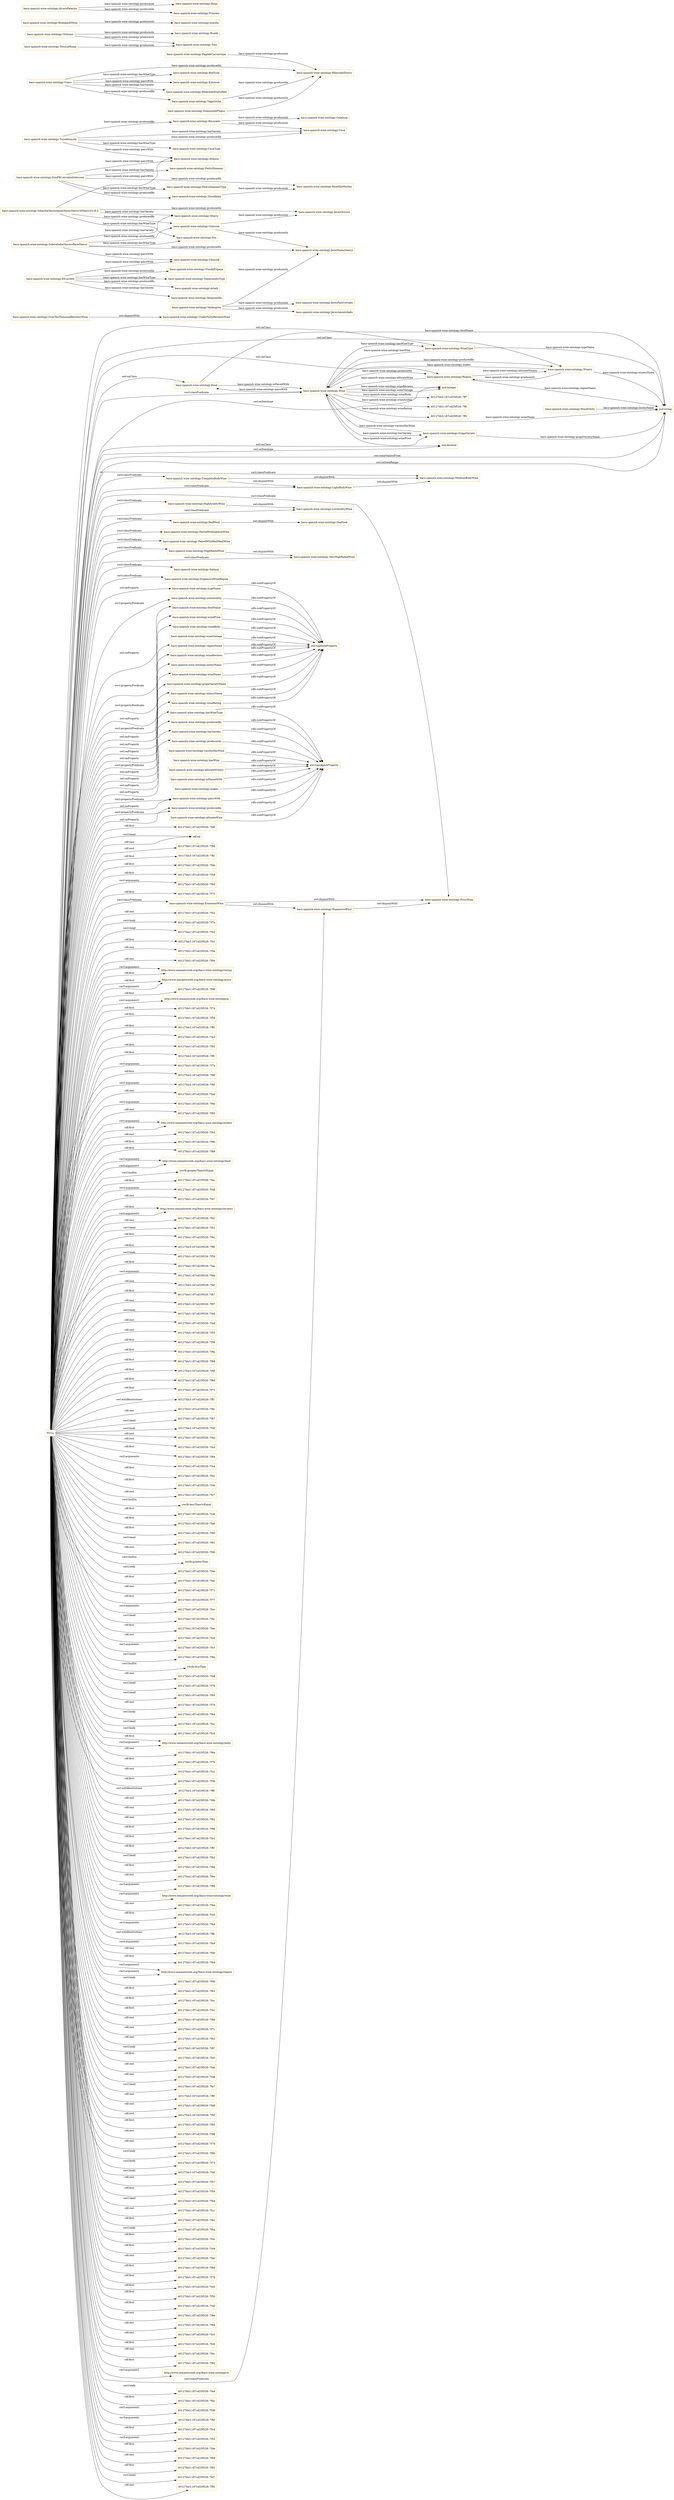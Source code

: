 digraph ar2dtool_diagram { 
rankdir=LR;
size="1501"
node [shape = rectangle, color="orange"]; "baco-spanish-wine-ontology:Food" "baco-spanish-wine-ontology:GrapeVariety" "baco-spanish-wine-ontology:MediumBodyWine" "baco-spanish-wine-ontology:Region" "baco-spanish-wine-ontology:EconomicWine" "baco-spanish-wine-ontology:HighAcidityWine" "baco-spanish-wine-ontology:OverTenThousendReviewsWine" "baco-spanish-wine-ontology:LightBodyWine" "baco-spanish-wine-ontology:RedMeat" "baco-spanish-wine-ontology:PairedWithSalmonWine" "baco-spanish-wine-ontology:PairedWithRedMeatWine" "baco-spanish-wine-ontology:WineType" "baco-spanish-wine-ontology:WineEntity" "baco-spanish-wine-ontology:UnderFortyReviewsWine" "baco-spanish-wine-ontology:PricyWine" "baco-spanish-wine-ontology:ExpensiveWine" "baco-spanish-wine-ontology:Winery" "baco-spanish-wine-ontology:VeryHighRatedWine" "baco-spanish-wine-ontology:LowAcidityWine" "baco-spanish-wine-ontology:CompleteBodyWine" "baco-spanish-wine-ontology:SeaFood" "baco-spanish-wine-ontology:HighRatedWine" "baco-spanish-wine-ontology:Salmon" "baco-spanish-wine-ontology:Wine" "baco-spanish-wine-ontology:ExpensiveWineRegion" ; /*classes style*/
	"baco-spanish-wine-ontology:winePrice" -> "owl:topDataProperty" [ label = "rdfs:subPropertyOf" ];
	"baco-spanish-wine-ontology:EconomicWine" -> "baco-spanish-wine-ontology:PricyWine" [ label = "owl:disjointWith" ];
	"baco-spanish-wine-ontology:EconomicWine" -> "baco-spanish-wine-ontology:ExpensiveWine" [ label = "owl:disjointWith" ];
	"baco-spanish-wine-ontology:wineBody" -> "owl:topDataProperty" [ label = "rdfs:subPropertyOf" ];
	"baco-spanish-wine-ontology:wineVintage" -> "owl:topDataProperty" [ label = "rdfs:subPropertyOf" ];
	"baco-spanish-wine-ontology:allocateWinery" -> "owl:topObjectProperty" [ label = "rdfs:subPropertyOf" ];
	"baco-spanish-wine-ontology:Recaredo" -> "baco-spanish-wine-ontology:Cava" [ label = "baco-spanish-wine-ontology:producesIn" ];
	"baco-spanish-wine-ontology:Recaredo" -> "baco-spanish-wine-ontology:Cataluna" [ label = "baco-spanish-wine-ontology:producesIn" ];
	"baco-spanish-wine-ontology:isPairedWith" -> "owl:topObjectProperty" [ label = "rdfs:subPropertyOf" ];
	"baco-spanish-wine-ontology:PagodeCarraovejas" -> "baco-spanish-wine-ontology:RiberadelDuero" [ label = "baco-spanish-wine-ontology:producesIn" ];
	"baco-spanish-wine-ontology:DonPXConventoSeleccion" -> "baco-spanish-wine-ontology:PedroXimenez" [ label = "baco-spanish-wine-ontology:hasVariety" ];
	"baco-spanish-wine-ontology:DonPXConventoSeleccion" -> "baco-spanish-wine-ontology:MontillaMoriles" [ label = "baco-spanish-wine-ontology:producedIn" ];
	"baco-spanish-wine-ontology:DonPXConventoSeleccion" -> "baco-spanish-wine-ontology:Atlantic" [ label = "baco-spanish-wine-ontology:pairsWith" ];
	"baco-spanish-wine-ontology:DonPXConventoSeleccion" -> "baco-spanish-wine-ontology:PedroXimenezType" [ label = "baco-spanish-wine-ontology:hasWineType" ];
	"baco-spanish-wine-ontology:DonPXConventoSeleccion" -> "baco-spanish-wine-ontology:ToroAlbala" [ label = "baco-spanish-wine-ontology:producedBy" ];
	"baco-spanish-wine-ontology:makes" -> "owl:topObjectProperty" [ label = "rdfs:subPropertyOf" ];
	"baco-spanish-wine-ontology:Ordonez" -> "baco-spanish-wine-ontology:Toro" [ label = "baco-spanish-wine-ontology:producesIn" ];
	"baco-spanish-wine-ontology:Ordonez" -> "baco-spanish-wine-ontology:Rueda" [ label = "baco-spanish-wine-ontology:producesIn" ];
	"baco-spanish-wine-ontology:pairsWith" -> "owl:topObjectProperty" [ label = "rdfs:subPropertyOf" ];
	"baco-spanish-wine-ontology:BodegasElNido" -> "baco-spanish-wine-ontology:Jumilla" [ label = "baco-spanish-wine-ontology:producesIn" ];
	"baco-spanish-wine-ontology:Turodenmota" -> "baco-spanish-wine-ontology:Cava" [ label = "baco-spanish-wine-ontology:hasVariety" ];
	"baco-spanish-wine-ontology:Turodenmota" -> "baco-spanish-wine-ontology:Recaredo" [ label = "baco-spanish-wine-ontology:producedBy" ];
	"baco-spanish-wine-ontology:Turodenmota" -> "baco-spanish-wine-ontology:Atlantic" [ label = "baco-spanish-wine-ontology:pairsWith" ];
	"baco-spanish-wine-ontology:Turodenmota" -> "baco-spanish-wine-ontology:Cava" [ label = "baco-spanish-wine-ontology:producedIn" ];
	"baco-spanish-wine-ontology:Turodenmota" -> "baco-spanish-wine-ontology:CavaType" [ label = "baco-spanish-wine-ontology:hasWineType" ];
	"baco-spanish-wine-ontology:producedIn" -> "owl:topObjectProperty" [ label = "rdfs:subPropertyOf" ];
	"baco-spanish-wine-ontology:regionName" -> "owl:topDataProperty" [ label = "rdfs:subPropertyOf" ];
	"baco-spanish-wine-ontology:CompleteBodyWine" -> "baco-spanish-wine-ontology:MediumBodyWine" [ label = "owl:disjointWith" ];
	"baco-spanish-wine-ontology:CompleteBodyWine" -> "baco-spanish-wine-ontology:LightBodyWine" [ label = "owl:disjointWith" ];
	"baco-spanish-wine-ontology:allocateWine" -> "owl:topObjectProperty" [ label = "rdfs:subPropertyOf" ];
	"baco-spanish-wine-ontology:wineReviews" -> "owl:topDataProperty" [ label = "rdfs:subPropertyOf" ];
	"baco-spanish-wine-ontology:HighRatedWine" -> "baco-spanish-wine-ontology:VeryHighRatedWine" [ label = "owl:disjointWith" ];
	"baco-spanish-wine-ontology:ElCarretil" -> "baco-spanish-wine-ontology:VinodeEspana" [ label = "baco-spanish-wine-ontology:producedIn" ];
	"baco-spanish-wine-ontology:ElCarretil" -> "baco-spanish-wine-ontology:TempranilloType" [ label = "baco-spanish-wine-ontology:hasWineType" ];
	"baco-spanish-wine-ontology:ElCarretil" -> "baco-spanish-wine-ontology:Artadi" [ label = "baco-spanish-wine-ontology:producedBy" ];
	"baco-spanish-wine-ontology:ElCarretil" -> "baco-spanish-wine-ontology:Tempranillo" [ label = "baco-spanish-wine-ontology:hasVariety" ];
	"baco-spanish-wine-ontology:ElCarretil" -> "baco-spanish-wine-ontology:Chinook" [ label = "baco-spanish-wine-ontology:pairsWith" ];
	"baco-spanish-wine-ontology:SibaritaOlorosoJerezXeresSherry30YearsV.O.R.S" -> "baco-spanish-wine-ontology:JerezOloroso" [ label = "baco-spanish-wine-ontology:producedIn" ];
	"baco-spanish-wine-ontology:SibaritaOlorosoJerezXeresSherry30YearsV.O.R.S" -> "baco-spanish-wine-ontology:Dry" [ label = "baco-spanish-wine-ontology:hasWineType" ];
	"baco-spanish-wine-ontology:SibaritaOlorosoJerezXeresSherry30YearsV.O.R.S" -> "baco-spanish-wine-ontology:Osborne" [ label = "baco-spanish-wine-ontology:producedBy" ];
	"baco-spanish-wine-ontology:SibaritaOlorosoJerezXeresSherry30YearsV.O.R.S" -> "baco-spanish-wine-ontology:Atlantic" [ label = "baco-spanish-wine-ontology:pairsWith" ];
	"baco-spanish-wine-ontology:SibaritaOlorosoJerezXeresSherry30YearsV.O.R.S" -> "baco-spanish-wine-ontology:Sherry" [ label = "baco-spanish-wine-ontology:hasVariety" ];
	"baco-spanish-wine-ontology:TesoLaMonja" -> "baco-spanish-wine-ontology:Toro" [ label = "baco-spanish-wine-ontology:producesIn" ];
	"baco-spanish-wine-ontology:AlvaroPalacios" -> "baco-spanish-wine-ontology:Rioja" [ label = "baco-spanish-wine-ontology:producesIn" ];
	"baco-spanish-wine-ontology:AlvaroPalacios" -> "baco-spanish-wine-ontology:Priorato" [ label = "baco-spanish-wine-ontology:producesIn" ];
	"baco-spanish-wine-ontology:hasWineType" -> "owl:topObjectProperty" [ label = "rdfs:subPropertyOf" ];
	"baco-spanish-wine-ontology:Unico" -> "baco-spanish-wine-ontology:RedType" [ label = "baco-spanish-wine-ontology:hasWineType" ];
	"baco-spanish-wine-ontology:Unico" -> "baco-spanish-wine-ontology:Entrecot" [ label = "baco-spanish-wine-ontology:pairsWith" ];
	"baco-spanish-wine-ontology:Unico" -> "baco-spanish-wine-ontology:RiberadelDueroRed" [ label = "baco-spanish-wine-ontology:hasVariety" ];
	"baco-spanish-wine-ontology:Unico" -> "baco-spanish-wine-ontology:VegaSicilia" [ label = "baco-spanish-wine-ontology:producedBy" ];
	"baco-spanish-wine-ontology:Unico" -> "baco-spanish-wine-ontology:RiberadelDuero" [ label = "baco-spanish-wine-ontology:producedIn" ];
	"baco-spanish-wine-ontology:SoleraIndiaOlorosoRareSherry" -> "baco-spanish-wine-ontology:Sherry" [ label = "baco-spanish-wine-ontology:hasVariety" ];
	"baco-spanish-wine-ontology:SoleraIndiaOlorosoRareSherry" -> "baco-spanish-wine-ontology:Osborne" [ label = "baco-spanish-wine-ontology:producedBy" ];
	"baco-spanish-wine-ontology:SoleraIndiaOlorosoRareSherry" -> "baco-spanish-wine-ontology:JerezXeresSherry" [ label = "baco-spanish-wine-ontology:producedIn" ];
	"baco-spanish-wine-ontology:SoleraIndiaOlorosoRareSherry" -> "baco-spanish-wine-ontology:Dry" [ label = "baco-spanish-wine-ontology:hasWineType" ];
	"baco-spanish-wine-ontology:SoleraIndiaOlorosoRareSherry" -> "baco-spanish-wine-ontology:Chinook" [ label = "baco-spanish-wine-ontology:pairsWith" ];
	"baco-spanish-wine-ontology:producedBy" -> "owl:topObjectProperty" [ label = "rdfs:subPropertyOf" ];
	"NULL" -> "40127bb3:187cd25f528:-7fd6" [ label = "rdf:first" ];
	"NULL" -> "baco-spanish-wine-ontology:Region" [ label = "owl:onClass" ];
	"NULL" -> "rdf:nil" [ label = "swrl:head" ];
	"NULL" -> "40127bb3:187cd25f528:-7f94" [ label = "rdf:rest" ];
	"NULL" -> "40127bb3:187cd25f528:-7ffa" [ label = "rdf:first" ];
	"NULL" -> "40127bb3:187cd25f528:-7fda" [ label = "rdf:first" ];
	"NULL" -> "40127bb3:187cd25f528:-7f58" [ label = "rdf:first" ];
	"NULL" -> "40127bb3:187cd25f528:-7f60" [ label = "swrl:arguments" ];
	"NULL" -> "40127bb3:187cd25f528:-7f75" [ label = "rdf:first" ];
	"NULL" -> "xsd:integer" [ label = "owl:onDatatype" ];
	"NULL" -> "baco-spanish-wine-ontology:RedMeat" [ label = "swrl:classPredicate" ];
	"NULL" -> "40127bb3:187cd25f528:-7f52" [ label = "rdf:rest" ];
	"NULL" -> "40127bb3:187cd25f528:-7f7e" [ label = "swrl:body" ];
	"NULL" -> "40127bb3:187cd25f528:-7f42" [ label = "swrl:head" ];
	"NULL" -> "baco-spanish-wine-ontology:entityName" [ label = "owl:onProperty" ];
	"NULL" -> "40127bb3:187cd25f528:-7fcf" [ label = "rdf:first" ];
	"NULL" -> "40127bb3:187cd25f528:-7f5e" [ label = "rdf:rest" ];
	"NULL" -> "40127bb3:187cd25f528:-7fb6" [ label = "rdf:rest" ];
	"NULL" -> "http://www.semanticweb.org//baco-wine-ontology/rating" [ label = "rdf:first" ];
	"NULL" -> "rdf:nil" [ label = "rdf:rest" ];
	"NULL" -> "baco-spanish-wine-ontology:wineBody" [ label = "swrl:propertyPredicate" ];
	"NULL" -> "http://www.semanticweb.org//baco-wine-ontology/price" [ label = "swrl:argument2" ];
	"NULL" -> "40127bb3:187cd25f528:-7f96" [ label = "rdf:first" ];
	"NULL" -> "baco-spanish-wine-ontology:CompleteBodyWine" [ label = "swrl:classPredicate" ];
	"NULL" -> "http://www.semanticweb.org//baco-wine-ontology/p" [ label = "swrl:argument1" ];
	"NULL" -> "40127bb3:187cd25f528:-7f7d" [ label = "rdf:first" ];
	"NULL" -> "40127bb3:187cd25f528:-7f5d" [ label = "rdf:first" ];
	"NULL" -> "40127bb3:187cd25f528:-7ff0" [ label = "rdf:first" ];
	"NULL" -> "baco-spanish-wine-ontology:VeryHighRatedWine" [ label = "swrl:classPredicate" ];
	"NULL" -> "40127bb3:187cd25f528:-7fa3" [ label = "rdf:first" ];
	"NULL" -> "40127bb3:187cd25f528:-7f92" [ label = "rdf:first" ];
	"NULL" -> "40127bb3:187cd25f528:-7ff5" [ label = "rdf:first" ];
	"NULL" -> "40127bb3:187cd25f528:-7f7a" [ label = "swrl:arguments" ];
	"NULL" -> "40127bb3:187cd25f528:-7f8f" [ label = "rdf:first" ];
	"NULL" -> "baco-spanish-wine-ontology:regionName" [ label = "owl:onProperty" ];
	"NULL" -> "40127bb3:187cd25f528:-7f6f" [ label = "swrl:arguments" ];
	"NULL" -> "40127bb3:187cd25f528:-7fdd" [ label = "rdf:rest" ];
	"NULL" -> "baco-spanish-wine-ontology:PricyWine" [ label = "swrl:classPredicate" ];
	"NULL" -> "baco-spanish-wine-ontology:wineName" [ label = "owl:onProperty" ];
	"NULL" -> "40127bb3:187cd25f528:-7f9e" [ label = "swrl:arguments" ];
	"NULL" -> "40127bb3:187cd25f528:-7f85" [ label = "rdf:rest" ];
	"NULL" -> "http://www.semanticweb.org//baco-wine-ontology/acidity" [ label = "rdf:first" ];
	"NULL" -> "baco-spanish-wine-ontology:Salmon" [ label = "swrl:classPredicate" ];
	"NULL" -> "40127bb3:187cd25f528:-7f43" [ label = "rdf:rest" ];
	"NULL" -> "40127bb3:187cd25f528:-7f8b" [ label = "rdf:first" ];
	"NULL" -> "40127bb3:187cd25f528:-7f89" [ label = "rdf:first" ];
	"NULL" -> "http://www.semanticweb.org//baco-wine-ontology/food" [ label = "swrl:argument1" ];
	"NULL" -> "baco-spanish-wine-ontology:ExpensiveWine" [ label = "swrl:classPredicate" ];
	"NULL" -> "baco-spanish-wine-ontology:grapeVarietyName" [ label = "owl:onProperty" ];
	"NULL" -> "swrlb:greaterThanOrEqual" [ label = "swrl:builtin" ];
	"NULL" -> "40127bb3:187cd25f528:-7fae" [ label = "rdf:first" ];
	"NULL" -> "40127bb3:187cd25f528:-7f48" [ label = "swrl:arguments" ];
	"NULL" -> "40127bb3:187cd25f528:-7f47" [ label = "rdf:rest" ];
	"NULL" -> "http://www.semanticweb.org//baco-wine-ontology/reviews" [ label = "swrl:argument2" ];
	"NULL" -> "baco-spanish-wine-ontology:wineryName" [ label = "owl:onProperty" ];
	"NULL" -> "40127bb3:187cd25f528:-7fd2" [ label = "rdf:rest" ];
	"NULL" -> "40127bb3:187cd25f528:-7f51" [ label = "swrl:head" ];
	"NULL" -> "baco-spanish-wine-ontology:hasVariety" [ label = "owl:onProperty" ];
	"NULL" -> "40127bb3:187cd25f528:-7f6c" [ label = "rdf:first" ];
	"NULL" -> "40127bb3:187cd25f528:-7ff8" [ label = "rdf:first" ];
	"NULL" -> "40127bb3:187cd25f528:-7f59" [ label = "swrl:body" ];
	"NULL" -> "40127bb3:187cd25f528:-7faa" [ label = "rdf:first" ];
	"NULL" -> "40127bb3:187cd25f528:-7f6b" [ label = "swrl:arguments" ];
	"NULL" -> "40127bb3:187cd25f528:-7fef" [ label = "rdf:rest" ];
	"NULL" -> "40127bb3:187cd25f528:-7fb7" [ label = "rdf:first" ];
	"NULL" -> "40127bb3:187cd25f528:-7f97" [ label = "rdf:rest" ];
	"NULL" -> "40127bb3:187cd25f528:-7fd4" [ label = "swrl:body" ];
	"NULL" -> "xsd:string" [ label = "owl:someValuesFrom" ];
	"NULL" -> "baco-spanish-wine-ontology:HighRatedWine" [ label = "swrl:classPredicate" ];
	"NULL" -> "40127bb3:187cd25f528:-7fad" [ label = "rdf:rest" ];
	"NULL" -> "40127bb3:187cd25f528:-7f55" [ label = "rdf:rest" ];
	"NULL" -> "baco-spanish-wine-ontology:pairsWith" [ label = "swrl:propertyPredicate" ];
	"NULL" -> "40127bb3:187cd25f528:-7f56" [ label = "rdf:first" ];
	"NULL" -> "baco-spanish-wine-ontology:MediumBodyWine" [ label = "swrl:classPredicate" ];
	"NULL" -> "xsd:string" [ label = "owl:onDataRange" ];
	"NULL" -> "40127bb3:187cd25f528:-7f9a" [ label = "rdf:first" ];
	"NULL" -> "40127bb3:187cd25f528:-7f98" [ label = "rdf:first" ];
	"NULL" -> "40127bb3:187cd25f528:-7f9f" [ label = "rdf:first" ];
	"NULL" -> "baco-spanish-wine-ontology:Winery" [ label = "owl:onClass" ];
	"NULL" -> "baco-spanish-wine-ontology:producesIn" [ label = "owl:onProperty" ];
	"NULL" -> "40127bb3:187cd25f528:-7f68" [ label = "rdf:first" ];
	"NULL" -> "40127bb3:187cd25f528:-7f72" [ label = "rdf:first" ];
	"NULL" -> "40127bb3:187cd25f528:-7ff1" [ label = "owl:withRestrictions" ];
	"NULL" -> "40127bb3:187cd25f528:-7f8c" [ label = "rdf:rest" ];
	"NULL" -> "40127bb3:187cd25f528:-7f67" [ label = "swrl:head" ];
	"NULL" -> "40127bb3:187cd25f528:-7fdf" [ label = "swrl:body" ];
	"NULL" -> "baco-spanish-wine-ontology:EconomicWine" [ label = "swrl:classPredicate" ];
	"NULL" -> "40127bb3:187cd25f528:-7f4a" [ label = "rdf:rest" ];
	"NULL" -> "40127bb3:187cd25f528:-7fa2" [ label = "rdf:rest" ];
	"NULL" -> "40127bb3:187cd25f528:-7f84" [ label = "rdf:first" ];
	"NULL" -> "40127bb3:187cd25f528:-7f44" [ label = "swrl:arguments" ];
	"NULL" -> "40127bb3:187cd25f528:-7fd1" [ label = "rdf:first" ];
	"NULL" -> "40127bb3:187cd25f528:-7f4b" [ label = "rdf:first" ];
	"NULL" -> "baco-spanish-wine-ontology:LightBodyWine" [ label = "swrl:classPredicate" ];
	"NULL" -> "40127bb3:187cd25f528:-7fc7" [ label = "rdf:rest" ];
	"NULL" -> "swrlb:lessThanOrEqual" [ label = "swrl:builtin" ];
	"NULL" -> "40127bb3:187cd25f528:-7fc6" [ label = "rdf:first" ];
	"NULL" -> "40127bb3:187cd25f528:-7fa6" [ label = "rdf:first" ];
	"NULL" -> "40127bb3:187cd25f528:-7f80" [ label = "rdf:first" ];
	"NULL" -> "40127bb3:187cd25f528:-7f81" [ label = "swrl:head" ];
	"NULL" -> "baco-spanish-wine-ontology:wineRating" [ label = "swrl:propertyPredicate" ];
	"NULL" -> "40127bb3:187cd25f528:-7f46" [ label = "rdf:rest" ];
	"NULL" -> "baco-spanish-wine-ontology:typeName" [ label = "owl:onProperty" ];
	"NULL" -> "swrlb:greaterThan" [ label = "swrl:builtin" ];
	"NULL" -> "baco-spanish-wine-ontology:wineAcidity" [ label = "swrl:propertyPredicate" ];
	"NULL" -> "baco-spanish-wine-ontology:LowAcidityWine" [ label = "swrl:classPredicate" ];
	"NULL" -> "40127bb3:187cd25f528:-7f4e" [ label = "swrl:body" ];
	"NULL" -> "40127bb3:187cd25f528:-7fdc" [ label = "rdf:first" ];
	"NULL" -> "40127bb3:187cd25f528:-7f71" [ label = "rdf:rest" ];
	"NULL" -> "baco-spanish-wine-ontology:producedIn" [ label = "swrl:propertyPredicate" ];
	"NULL" -> "40127bb3:187cd25f528:-7f77" [ label = "rdf:first" ];
	"NULL" -> "baco-spanish-wine-ontology:WineType" [ label = "owl:onClass" ];
	"NULL" -> "40127bb3:187cd25f528:-7fce" [ label = "swrl:arguments" ];
	"NULL" -> "baco-spanish-wine-ontology:winePrice" [ label = "swrl:propertyPredicate" ];
	"NULL" -> "40127bb3:187cd25f528:-7f5c" [ label = "swrl:head" ];
	"NULL" -> "40127bb3:187cd25f528:-7fee" [ label = "rdf:first" ];
	"NULL" -> "40127bb3:187cd25f528:-7fcd" [ label = "rdf:rest" ];
	"NULL" -> "40127bb3:187cd25f528:-7fc3" [ label = "swrl:arguments" ];
	"NULL" -> "40127bb3:187cd25f528:-7f8a" [ label = "swrl:head" ];
	"NULL" -> "swrlb:lessThan" [ label = "swrl:builtin" ];
	"NULL" -> "baco-spanish-wine-ontology:PairedWithSalmonWine" [ label = "swrl:classPredicate" ];
	"NULL" -> "40127bb3:187cd25f528:-7fb8" [ label = "rdf:rest" ];
	"NULL" -> "40127bb3:187cd25f528:-7f76" [ label = "swrl:head" ];
	"NULL" -> "40127bb3:187cd25f528:-7f93" [ label = "swrl:head" ];
	"NULL" -> "baco-spanish-wine-ontology:PairedWithRedMeatWine" [ label = "swrl:classPredicate" ];
	"NULL" -> "40127bb3:187cd25f528:-7f79" [ label = "rdf:rest" ];
	"NULL" -> "40127bb3:187cd25f528:-7f64" [ label = "swrl:body" ];
	"NULL" -> "40127bb3:187cd25f528:-7fcc" [ label = "swrl:head" ];
	"NULL" -> "40127bb3:187cd25f528:-7fc9" [ label = "swrl:body" ];
	"NULL" -> "http://www.semanticweb.org//baco-wine-ontology/body" [ label = "swrl:argument2" ];
	"NULL" -> "40127bb3:187cd25f528:-7f6a" [ label = "rdf:rest" ];
	"NULL" -> "40127bb3:187cd25f528:-7f7b" [ label = "rdf:first" ];
	"NULL" -> "40127bb3:187cd25f528:-7fc2" [ label = "rdf:rest" ];
	"NULL" -> "40127bb3:187cd25f528:-7f5b" [ label = "rdf:first" ];
	"NULL" -> "40127bb3:187cd25f528:-7ff6" [ label = "owl:withRestrictions" ];
	"NULL" -> "40127bb3:187cd25f528:-7fdb" [ label = "rdf:rest" ];
	"NULL" -> "40127bb3:187cd25f528:-7f83" [ label = "rdf:rest" ];
	"NULL" -> "40127bb3:187cd25f528:-7f62" [ label = "rdf:rest" ];
	"NULL" -> "40127bb3:187cd25f528:-7f86" [ label = "rdf:first" ];
	"NULL" -> "40127bb3:187cd25f528:-7fa1" [ label = "rdf:first" ];
	"NULL" -> "40127bb3:187cd25f528:-7ff3" [ label = "rdf:first" ];
	"NULL" -> "40127bb3:187cd25f528:-7fb2" [ label = "swrl:head" ];
	"NULL" -> "40127bb3:187cd25f528:-7f8d" [ label = "rdf:first" ];
	"NULL" -> "40127bb3:187cd25f528:-7f6e" [ label = "rdf:rest" ];
	"NULL" -> "40127bb3:187cd25f528:-7f95" [ label = "swrl:arguments" ];
	"NULL" -> "http://www.semanticweb.org//baco-wine-ontology/wine" [ label = "swrl:argument1" ];
	"NULL" -> "40127bb3:187cd25f528:-7fbe" [ label = "rdf:rest" ];
	"NULL" -> "baco-spanish-wine-ontology:Wine" [ label = "swrl:classPredicate" ];
	"NULL" -> "40127bb3:187cd25f528:-7f45" [ label = "rdf:first" ];
	"NULL" -> "40127bb3:187cd25f528:-7fb4" [ label = "swrl:arguments" ];
	"NULL" -> "baco-spanish-wine-ontology:pairsWith" [ label = "owl:onProperty" ];
	"NULL" -> "baco-spanish-wine-ontology:hasWineType" [ label = "owl:onProperty" ];
	"NULL" -> "40127bb3:187cd25f528:-7ffb" [ label = "owl:withRestrictions" ];
	"NULL" -> "baco-spanish-wine-ontology:HighAcidityWine" [ label = "swrl:classPredicate" ];
	"NULL" -> "40127bb3:187cd25f528:-7fa9" [ label = "swrl:arguments" ];
	"NULL" -> "http://www.semanticweb.org//baco-wine-ontology/body" [ label = "rdf:first" ];
	"NULL" -> "40127bb3:187cd25f528:-7fd0" [ label = "rdf:rest" ];
	"NULL" -> "40127bb3:187cd25f528:-7fb9" [ label = "rdf:first" ];
	"NULL" -> "baco-spanish-wine-ontology:wineReviews" [ label = "swrl:propertyPredicate" ];
	"NULL" -> "http://www.semanticweb.org//baco-wine-ontology/price" [ label = "rdf:first" ];
	"NULL" -> "http://www.semanticweb.org//baco-wine-ontology/region" [ label = "swrl:argument1" ];
	"NULL" -> "40127bb3:187cd25f528:-7f9b" [ label = "swrl:body" ];
	"NULL" -> "40127bb3:187cd25f528:-7f61" [ label = "rdf:first" ];
	"NULL" -> "40127bb3:187cd25f528:-7fac" [ label = "rdf:first" ];
	"NULL" -> "40127bb3:187cd25f528:-7f41" [ label = "rdf:first" ];
	"NULL" -> "http://www.semanticweb.org//baco-wine-ontology/rating" [ label = "swrl:argument2" ];
	"NULL" -> "40127bb3:187cd25f528:-7f9d" [ label = "rdf:rest" ];
	"NULL" -> "http://www.semanticweb.org//baco-wine-ontology/food" [ label = "swrl:argument2" ];
	"NULL" -> "http://www.semanticweb.org//baco-wine-ontology/region" [ label = "swrl:argument2" ];
	"NULL" -> "40127bb3:187cd25f528:-7f7c" [ label = "rdf:rest" ];
	"NULL" -> "40127bb3:187cd25f528:-7fb3" [ label = "rdf:rest" ];
	"NULL" -> "40127bb3:187cd25f528:-7f87" [ label = "swrl:body" ];
	"NULL" -> "40127bb3:187cd25f528:-7fc0" [ label = "rdf:first" ];
	"NULL" -> "40127bb3:187cd25f528:-7fab" [ label = "rdf:rest" ];
	"NULL" -> "40127bb3:187cd25f528:-7fa8" [ label = "rdf:rest" ];
	"NULL" -> "40127bb3:187cd25f528:-7fa7" [ label = "swrl:head" ];
	"NULL" -> "40127bb3:187cd25f528:-7ff9" [ label = "rdf:rest" ];
	"NULL" -> "http://www.semanticweb.org//baco-wine-ontology/acidity" [ label = "swrl:argument2" ];
	"NULL" -> "40127bb3:187cd25f528:-7fd8" [ label = "rdf:rest" ];
	"NULL" -> "40127bb3:187cd25f528:-7f5f" [ label = "rdf:rest" ];
	"NULL" -> "40127bb3:187cd25f528:-7fb5" [ label = "rdf:first" ];
	"NULL" -> "40127bb3:187cd25f528:-7f99" [ label = "rdf:rest" ];
	"NULL" -> "40127bb3:187cd25f528:-7f78" [ label = "rdf:rest" ];
	"NULL" -> "40127bb3:187cd25f528:-7f90" [ label = "swrl:body" ];
	"NULL" -> "40127bb3:187cd25f528:-7f73" [ label = "swrl:body" ];
	"NULL" -> "40127bb3:187cd25f528:-7faf" [ label = "swrl:body" ];
	"NULL" -> "40127bb3:187cd25f528:-7f57" [ label = "rdf:rest" ];
	"NULL" -> "40127bb3:187cd25f528:-7f54" [ label = "rdf:first" ];
	"NULL" -> "40127bb3:187cd25f528:-7fbd" [ label = "swrl:head" ];
	"NULL" -> "40127bb3:187cd25f528:-7fc1" [ label = "rdf:rest" ];
	"NULL" -> "40127bb3:187cd25f528:-7fb1" [ label = "rdf:first" ];
	"NULL" -> "40127bb3:187cd25f528:-7fba" [ label = "swrl:body" ];
	"NULL" -> "40127bb3:187cd25f528:-7fcb" [ label = "rdf:first" ];
	"NULL" -> "40127bb3:187cd25f528:-7f49" [ label = "rdf:first" ];
	"NULL" -> "40127bb3:187cd25f528:-7fa0" [ label = "rdf:rest" ];
	"NULL" -> "baco-spanish-wine-ontology:GrapeVariety" [ label = "owl:onClass" ];
	"NULL" -> "40127bb3:187cd25f528:-7f66" [ label = "rdf:first" ];
	"NULL" -> "40127bb3:187cd25f528:-7f70" [ label = "rdf:first" ];
	"NULL" -> "40127bb3:187cd25f528:-7fd3" [ label = "rdf:first" ];
	"NULL" -> "40127bb3:187cd25f528:-7f50" [ label = "rdf:first" ];
	"NULL" -> "40127bb3:187cd25f528:-7f4d" [ label = "rdf:first" ];
	"NULL" -> "40127bb3:187cd25f528:-7f8e" [ label = "rdf:rest" ];
	"NULL" -> "baco-spanish-wine-ontology:producedIn" [ label = "owl:onProperty" ];
	"NULL" -> "40127bb3:187cd25f528:-7f6d" [ label = "rdf:rest" ];
	"NULL" -> "40127bb3:187cd25f528:-7fc5" [ label = "rdf:rest" ];
	"NULL" -> "40127bb3:187cd25f528:-7fc8" [ label = "rdf:first" ];
	"NULL" -> "40127bb3:187cd25f528:-7f4c" [ label = "rdf:rest" ];
	"NULL" -> "40127bb3:187cd25f528:-7f82" [ label = "rdf:first" ];
	"NULL" -> "http://www.semanticweb.org//baco-wine-ontology/w" [ label = "swrl:argument1" ];
	"NULL" -> "xsd:decimal" [ label = "owl:onDatatype" ];
	"NULL" -> "40127bb3:187cd25f528:-7fa4" [ label = "swrl:body" ];
	"NULL" -> "40127bb3:187cd25f528:-7fbc" [ label = "rdf:first" ];
	"NULL" -> "40127bb3:187cd25f528:-7fd9" [ label = "swrl:arguments" ];
	"NULL" -> "baco-spanish-wine-ontology:ExpensiveWineRegion" [ label = "swrl:classPredicate" ];
	"NULL" -> "40127bb3:187cd25f528:-7fbf" [ label = "swrl:arguments" ];
	"NULL" -> "http://www.semanticweb.org//baco-wine-ontology/reviews" [ label = "rdf:first" ];
	"NULL" -> "40127bb3:187cd25f528:-7fc4" [ label = "rdf:first" ];
	"NULL" -> "40127bb3:187cd25f528:-7f53" [ label = "swrl:arguments" ];
	"NULL" -> "40127bb3:187cd25f528:-7fde" [ label = "rdf:first" ];
	"NULL" -> "baco-spanish-wine-ontology:Food" [ label = "owl:onClass" ];
	"NULL" -> "40127bb3:187cd25f528:-7f69" [ label = "rdf:rest" ];
	"NULL" -> "baco-spanish-wine-ontology:foodName" [ label = "owl:onProperty" ];
	"NULL" -> "baco-spanish-wine-ontology:producedBy" [ label = "owl:onProperty" ];
	"NULL" -> "40127bb3:187cd25f528:-7f63" [ label = "rdf:first" ];
	"NULL" -> "40127bb3:187cd25f528:-7fd7" [ label = "swrl:head" ];
	"NULL" -> "40127bb3:187cd25f528:-7ff4" [ label = "rdf:rest" ];
	"baco-spanish-wine-ontology:wineRating" -> "owl:topDataProperty" [ label = "rdfs:subPropertyOf" ];
	"baco-spanish-wine-ontology:hasVariety" -> "owl:topObjectProperty" [ label = "rdfs:subPropertyOf" ];
	"baco-spanish-wine-ontology:grapeVarietyName" -> "owl:topDataProperty" [ label = "rdfs:subPropertyOf" ];
	"baco-spanish-wine-ontology:DominiodePingus" -> "baco-spanish-wine-ontology:RiberadelDuero" [ label = "baco-spanish-wine-ontology:producesIn" ];
	"baco-spanish-wine-ontology:wineName" -> "owl:topDataProperty" [ label = "rdfs:subPropertyOf" ];
	"baco-spanish-wine-ontology:Osborne" -> "baco-spanish-wine-ontology:JerezXeresSherry" [ label = "baco-spanish-wine-ontology:producesIn" ];
	"baco-spanish-wine-ontology:Osborne" -> "baco-spanish-wine-ontology:JerezOloroso" [ label = "baco-spanish-wine-ontology:producesIn" ];
	"baco-spanish-wine-ontology:Valdespino" -> "baco-spanish-wine-ontology:JerezXeresSherry" [ label = "baco-spanish-wine-ontology:producesIn" ];
	"baco-spanish-wine-ontology:Valdespino" -> "baco-spanish-wine-ontology:JerezPaloCortado" [ label = "baco-spanish-wine-ontology:producesIn" ];
	"baco-spanish-wine-ontology:Valdespino" -> "baco-spanish-wine-ontology:JerezAmontillado" [ label = "baco-spanish-wine-ontology:producesIn" ];
	"baco-spanish-wine-ontology:ExpensiveWine" -> "baco-spanish-wine-ontology:PricyWine" [ label = "owl:disjointWith" ];
	"baco-spanish-wine-ontology:VegaSicilia" -> "baco-spanish-wine-ontology:RiberadelDuero" [ label = "baco-spanish-wine-ontology:producesIn" ];
	"baco-spanish-wine-ontology:wineAcidity" -> "owl:topDataProperty" [ label = "rdfs:subPropertyOf" ];
	"baco-spanish-wine-ontology:RedMeat" -> "baco-spanish-wine-ontology:SeaFood" [ label = "owl:disjointWith" ];
	"baco-spanish-wine-ontology:producesIn" -> "owl:topObjectProperty" [ label = "rdfs:subPropertyOf" ];
	"baco-spanish-wine-ontology:HighAcidityWine" -> "baco-spanish-wine-ontology:LowAcidityWine" [ label = "owl:disjointWith" ];
	"baco-spanish-wine-ontology:varietyHasWine" -> "owl:topObjectProperty" [ label = "rdfs:subPropertyOf" ];
	"baco-spanish-wine-ontology:wineryName" -> "owl:topDataProperty" [ label = "rdfs:subPropertyOf" ];
	"baco-spanish-wine-ontology:foodName" -> "owl:topDataProperty" [ label = "rdfs:subPropertyOf" ];
	"baco-spanish-wine-ontology:ToroAlbala" -> "baco-spanish-wine-ontology:MontillaMoriles" [ label = "baco-spanish-wine-ontology:producesIn" ];
	"baco-spanish-wine-ontology:OverTenThousendReviewsWine" -> "baco-spanish-wine-ontology:UnderFortyReviewsWine" [ label = "owl:disjointWith" ];
	"baco-spanish-wine-ontology:LightBodyWine" -> "baco-spanish-wine-ontology:MediumBodyWine" [ label = "owl:disjointWith" ];
	"baco-spanish-wine-ontology:typeName" -> "owl:topDataProperty" [ label = "rdfs:subPropertyOf" ];
	"baco-spanish-wine-ontology:entityName" -> "owl:topDataProperty" [ label = "rdfs:subPropertyOf" ];
	"baco-spanish-wine-ontology:hasWine" -> "owl:topObjectProperty" [ label = "rdfs:subPropertyOf" ];
	"baco-spanish-wine-ontology:WineType" -> "xsd:string" [ label = "baco-spanish-wine-ontology:typeName" ];
	"baco-spanish-wine-ontology:Region" -> "xsd:string" [ label = "baco-spanish-wine-ontology:regionName" ];
	"baco-spanish-wine-ontology:Wine" -> "baco-spanish-wine-ontology:Region" [ label = "baco-spanish-wine-ontology:producedIn" ];
	"baco-spanish-wine-ontology:Food" -> "baco-spanish-wine-ontology:Wine" [ label = "baco-spanish-wine-ontology:isPairedWith" ];
	"baco-spanish-wine-ontology:Winery" -> "xsd:string" [ label = "baco-spanish-wine-ontology:wineryName" ];
	"baco-spanish-wine-ontology:Wine" -> "40127bb3:187cd25f528:-7ff7" [ label = "baco-spanish-wine-ontology:wineBody" ];
	"baco-spanish-wine-ontology:Wine" -> "xsd:string" [ label = "baco-spanish-wine-ontology:wineName" ];
	"baco-spanish-wine-ontology:WineEntity" -> "xsd:string" [ label = "baco-spanish-wine-ontology:entityName" ];
	"baco-spanish-wine-ontology:Wine" -> "baco-spanish-wine-ontology:Food" [ label = "baco-spanish-wine-ontology:pairsWith" ];
	"baco-spanish-wine-ontology:WineType" -> "baco-spanish-wine-ontology:Wine" [ label = "baco-spanish-wine-ontology:hasWine" ];
	"baco-spanish-wine-ontology:Wine" -> "baco-spanish-wine-ontology:Winery" [ label = "baco-spanish-wine-ontology:producedBy" ];
	"baco-spanish-wine-ontology:Wine" -> "xsd:integer" [ label = "baco-spanish-wine-ontology:wineVintage" ];
	"baco-spanish-wine-ontology:Wine" -> "40127bb3:187cd25f528:-7ffc" [ label = "baco-spanish-wine-ontology:wineAcidity" ];
	"baco-spanish-wine-ontology:GrapeVariety" -> "xsd:string" [ label = "baco-spanish-wine-ontology:grapeVarietyName" ];
	"baco-spanish-wine-ontology:Wine" -> "xsd:integer" [ label = "baco-spanish-wine-ontology:wineReviews" ];
	"baco-spanish-wine-ontology:Region" -> "baco-spanish-wine-ontology:Winery" [ label = "baco-spanish-wine-ontology:allocateWinery" ];
	"baco-spanish-wine-ontology:Wine" -> "baco-spanish-wine-ontology:WineType" [ label = "baco-spanish-wine-ontology:hasWineType" ];
	"baco-spanish-wine-ontology:GrapeVariety" -> "baco-spanish-wine-ontology:Wine" [ label = "baco-spanish-wine-ontology:varietyHasWine" ];
	"baco-spanish-wine-ontology:Food" -> "xsd:string" [ label = "baco-spanish-wine-ontology:foodName" ];
	"baco-spanish-wine-ontology:Region" -> "baco-spanish-wine-ontology:Wine" [ label = "baco-spanish-wine-ontology:allocateWine" ];
	"baco-spanish-wine-ontology:Winery" -> "baco-spanish-wine-ontology:Wine" [ label = "baco-spanish-wine-ontology:makes" ];
	"baco-spanish-wine-ontology:Wine" -> "40127bb3:187cd25f528:-7ff2" [ label = "baco-spanish-wine-ontology:wineRating" ];
	"baco-spanish-wine-ontology:Wine" -> "baco-spanish-wine-ontology:GrapeVariety" [ label = "baco-spanish-wine-ontology:hasVariety" ];
	"baco-spanish-wine-ontology:Winery" -> "baco-spanish-wine-ontology:Region" [ label = "baco-spanish-wine-ontology:producesIn" ];
	"baco-spanish-wine-ontology:Wine" -> "xsd:decimal" [ label = "baco-spanish-wine-ontology:winePrice" ];

}

